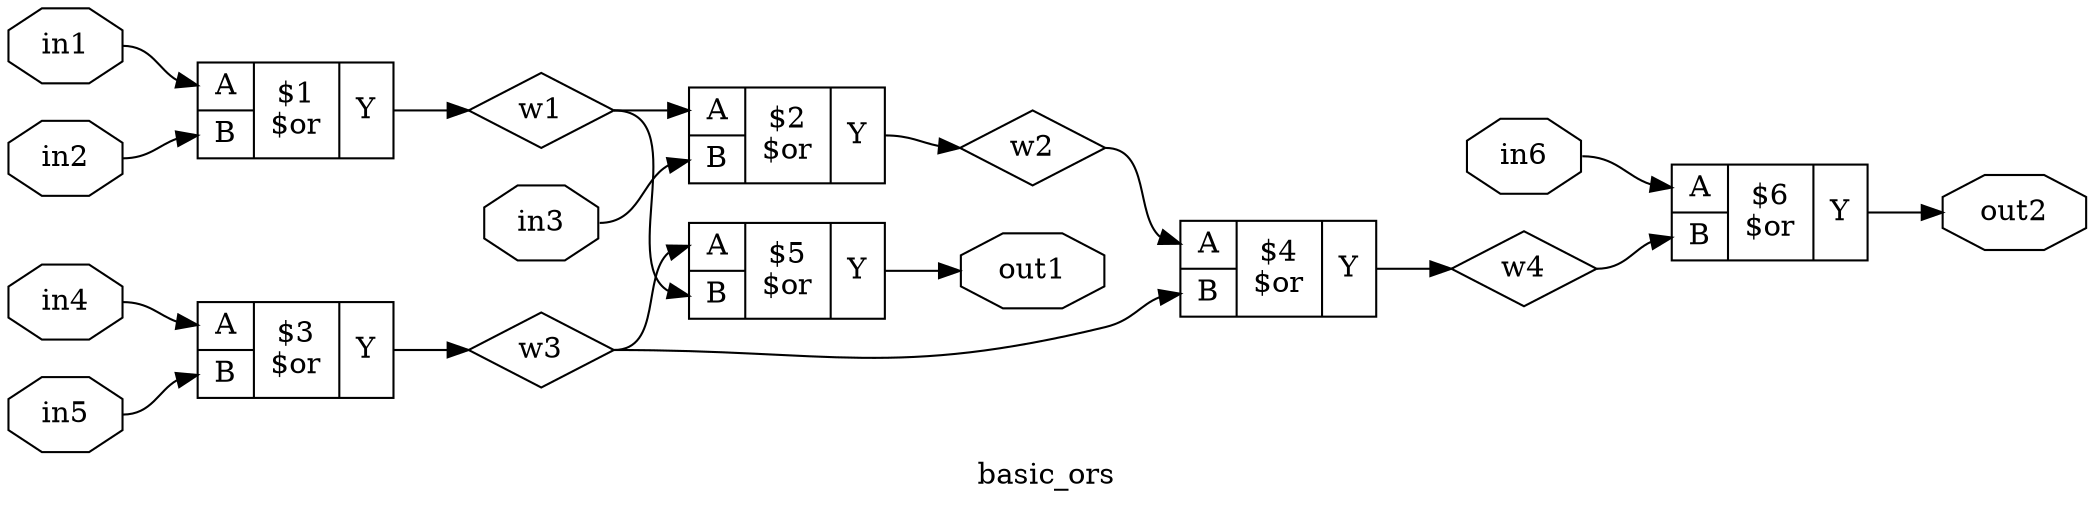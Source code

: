 digraph "basic_ors" {
label="basic_ors";
rankdir="LR";
remincross=true;
n1 [ shape=octagon, label="in1", color="black", fontcolor="black" ];
n2 [ shape=octagon, label="in2", color="black", fontcolor="black" ];
n3 [ shape=octagon, label="in3", color="black", fontcolor="black" ];
n4 [ shape=octagon, label="in4", color="black", fontcolor="black" ];
n5 [ shape=octagon, label="in5", color="black", fontcolor="black" ];
n6 [ shape=octagon, label="in6", color="black", fontcolor="black" ];
n7 [ shape=octagon, label="out1", color="black", fontcolor="black" ];
n8 [ shape=octagon, label="out2", color="black", fontcolor="black" ];
n9 [ shape=diamond, label="w1", color="black", fontcolor="black" ];
n10 [ shape=diamond, label="w2", color="black", fontcolor="black" ];
n11 [ shape=diamond, label="w3", color="black", fontcolor="black" ];
n12 [ shape=diamond, label="w4", color="black", fontcolor="black" ];
c16 [ shape=record, label="{{<p13> A|<p14> B}|$1\n$or|{<p15> Y}}" ];
c17 [ shape=record, label="{{<p13> A|<p14> B}|$2\n$or|{<p15> Y}}" ];
c18 [ shape=record, label="{{<p13> A|<p14> B}|$3\n$or|{<p15> Y}}" ];
c19 [ shape=record, label="{{<p13> A|<p14> B}|$4\n$or|{<p15> Y}}" ];
c20 [ shape=record, label="{{<p13> A|<p14> B}|$5\n$or|{<p15> Y}}" ];
c21 [ shape=record, label="{{<p13> A|<p14> B}|$6\n$or|{<p15> Y}}" ];
n1:e -> c16:p13:w [color="black", label=""];
c17:p15:e -> n10:w [color="black", label=""];
n10:e -> c19:p13:w [color="black", label=""];
c18:p15:e -> n11:w [color="black", label=""];
n11:e -> c19:p14:w [color="black", label=""];
n11:e -> c20:p13:w [color="black", label=""];
c19:p15:e -> n12:w [color="black", label=""];
n12:e -> c21:p14:w [color="black", label=""];
n2:e -> c16:p14:w [color="black", label=""];
n3:e -> c17:p14:w [color="black", label=""];
n4:e -> c18:p13:w [color="black", label=""];
n5:e -> c18:p14:w [color="black", label=""];
n6:e -> c21:p13:w [color="black", label=""];
c20:p15:e -> n7:w [color="black", label=""];
c21:p15:e -> n8:w [color="black", label=""];
c16:p15:e -> n9:w [color="black", label=""];
n9:e -> c17:p13:w [color="black", label=""];
n9:e -> c20:p14:w [color="black", label=""];
}
